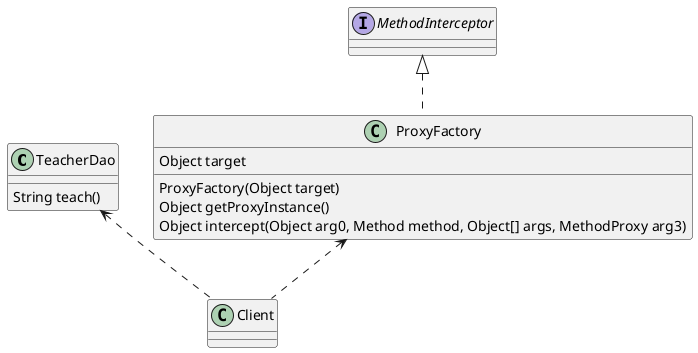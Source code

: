 @startuml
'https://plantuml.com/class-diagram


class TeacherDao{
    String teach()
}

class ProxyFactory{
    Object target
    ProxyFactory(Object target)
    Object getProxyInstance()
    Object intercept(Object arg0, Method method, Object[] args, MethodProxy arg3)
}

interface MethodInterceptor

class Client

MethodInterceptor <|.. ProxyFactory

ProxyFactory <.. Client
TeacherDao <.. Client

@enduml